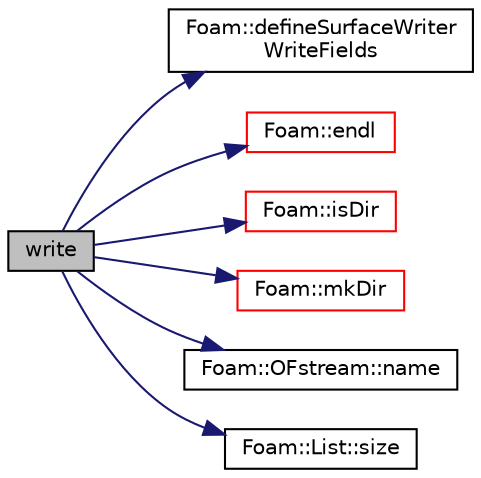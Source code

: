 digraph "write"
{
  bgcolor="transparent";
  edge [fontname="Helvetica",fontsize="10",labelfontname="Helvetica",labelfontsize="10"];
  node [fontname="Helvetica",fontsize="10",shape=record];
  rankdir="LR";
  Node366 [label="write",height=0.2,width=0.4,color="black", fillcolor="grey75", style="filled", fontcolor="black"];
  Node366 -> Node367 [color="midnightblue",fontsize="10",style="solid",fontname="Helvetica"];
  Node367 [label="Foam::defineSurfaceWriter\lWriteFields",height=0.2,width=0.4,color="black",URL="$a21851.html#a4fa9f8d9c26772a0ab6c6a8f6fc01b64"];
  Node366 -> Node368 [color="midnightblue",fontsize="10",style="solid",fontname="Helvetica"];
  Node368 [label="Foam::endl",height=0.2,width=0.4,color="red",URL="$a21851.html#a2db8fe02a0d3909e9351bb4275b23ce4",tooltip="Add newline and flush stream. "];
  Node366 -> Node370 [color="midnightblue",fontsize="10",style="solid",fontname="Helvetica"];
  Node370 [label="Foam::isDir",height=0.2,width=0.4,color="red",URL="$a21851.html#a9c9cf5d33b9c5961f835aefe5d860c5a",tooltip="Does the name exist as a DIRECTORY in the file system? "];
  Node366 -> Node376 [color="midnightblue",fontsize="10",style="solid",fontname="Helvetica"];
  Node376 [label="Foam::mkDir",height=0.2,width=0.4,color="red",URL="$a21851.html#a2ae410f2311adf94d66451b7423fdf4e",tooltip="Make a directory and return an error if it could not be created. "];
  Node366 -> Node425 [color="midnightblue",fontsize="10",style="solid",fontname="Helvetica"];
  Node425 [label="Foam::OFstream::name",height=0.2,width=0.4,color="black",URL="$a27297.html#aba53f1f9c8fadfa65f4099af10df348c",tooltip="Return the name of the stream. "];
  Node366 -> Node426 [color="midnightblue",fontsize="10",style="solid",fontname="Helvetica"];
  Node426 [label="Foam::List::size",height=0.2,width=0.4,color="black",URL="$a26833.html#a8a5f6fa29bd4b500caf186f60245b384",tooltip="Override size to be inconsistent with allocated storage. "];
}
